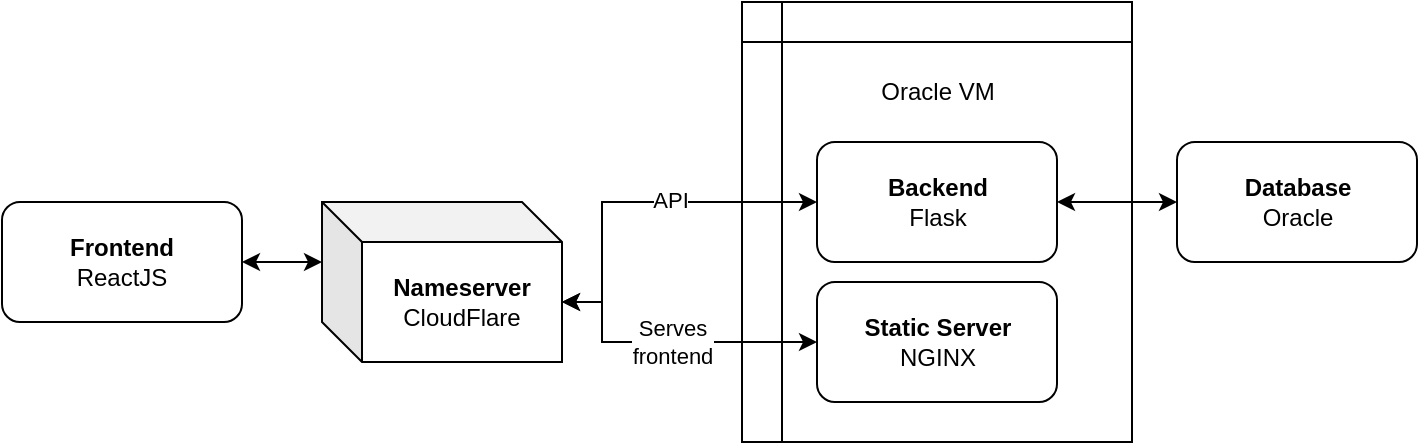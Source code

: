 <mxfile version="15.6.8" type="device"><diagram id="86-j-c0sP8GyBxdAcPMu" name="Page-1"><mxGraphModel dx="804" dy="571" grid="1" gridSize="10" guides="1" tooltips="1" connect="1" arrows="1" fold="1" page="1" pageScale="1" pageWidth="850" pageHeight="1100" math="0" shadow="0"><root><mxCell id="0"/><mxCell id="1" parent="0"/><mxCell id="RwXsbYCVk9GYPYFlU2L4-8" value="" style="shape=internalStorage;whiteSpace=wrap;html=1;backgroundOutline=1;" vertex="1" parent="1"><mxGeometry x="430" y="190" width="195" height="220" as="geometry"/></mxCell><mxCell id="RwXsbYCVk9GYPYFlU2L4-3" style="edgeStyle=orthogonalEdgeStyle;rounded=0;orthogonalLoop=1;jettySize=auto;html=1;exitX=1;exitY=0.5;exitDx=0;exitDy=0;entryX=0;entryY=0;entryDx=0;entryDy=30;startArrow=classic;startFill=1;entryPerimeter=0;" edge="1" parent="1" source="RwXsbYCVk9GYPYFlU2L4-1" target="RwXsbYCVk9GYPYFlU2L4-6"><mxGeometry relative="1" as="geometry"/></mxCell><mxCell id="RwXsbYCVk9GYPYFlU2L4-1" value="&lt;b&gt;Frontend&lt;/b&gt;&lt;br&gt;ReactJS" style="rounded=1;whiteSpace=wrap;html=1;" vertex="1" parent="1"><mxGeometry x="60" y="290" width="120" height="60" as="geometry"/></mxCell><mxCell id="RwXsbYCVk9GYPYFlU2L4-5" style="edgeStyle=orthogonalEdgeStyle;rounded=0;orthogonalLoop=1;jettySize=auto;html=1;exitX=1;exitY=0.5;exitDx=0;exitDy=0;entryX=0;entryY=0.5;entryDx=0;entryDy=0;startArrow=classic;startFill=1;" edge="1" parent="1" source="RwXsbYCVk9GYPYFlU2L4-2" target="RwXsbYCVk9GYPYFlU2L4-4"><mxGeometry relative="1" as="geometry"/></mxCell><mxCell id="RwXsbYCVk9GYPYFlU2L4-2" value="&lt;b&gt;Backend&lt;/b&gt;&lt;br&gt;Flask" style="rounded=1;whiteSpace=wrap;html=1;" vertex="1" parent="1"><mxGeometry x="467.5" y="260" width="120" height="60" as="geometry"/></mxCell><mxCell id="RwXsbYCVk9GYPYFlU2L4-4" value="&lt;b&gt;Database&lt;/b&gt;&lt;br&gt;Oracle" style="rounded=1;whiteSpace=wrap;html=1;" vertex="1" parent="1"><mxGeometry x="647.5" y="260" width="120" height="60" as="geometry"/></mxCell><mxCell id="RwXsbYCVk9GYPYFlU2L4-11" style="edgeStyle=orthogonalEdgeStyle;rounded=0;orthogonalLoop=1;jettySize=auto;html=1;exitX=0;exitY=0;exitDx=120;exitDy=50;exitPerimeter=0;entryX=0;entryY=0.5;entryDx=0;entryDy=0;startArrow=classic;startFill=1;" edge="1" parent="1" source="RwXsbYCVk9GYPYFlU2L4-6" target="RwXsbYCVk9GYPYFlU2L4-2"><mxGeometry relative="1" as="geometry"><Array as="points"><mxPoint x="360" y="340"/><mxPoint x="360" y="290"/></Array></mxGeometry></mxCell><mxCell id="RwXsbYCVk9GYPYFlU2L4-13" value="API" style="edgeLabel;html=1;align=center;verticalAlign=middle;resizable=0;points=[];" vertex="1" connectable="0" parent="RwXsbYCVk9GYPYFlU2L4-11"><mxGeometry x="0.165" y="1" relative="1" as="geometry"><mxPoint as="offset"/></mxGeometry></mxCell><mxCell id="RwXsbYCVk9GYPYFlU2L4-12" style="edgeStyle=orthogonalEdgeStyle;rounded=0;orthogonalLoop=1;jettySize=auto;html=1;exitX=0;exitY=0;exitDx=120;exitDy=50;exitPerimeter=0;entryX=0;entryY=0.5;entryDx=0;entryDy=0;startArrow=classic;startFill=1;" edge="1" parent="1" source="RwXsbYCVk9GYPYFlU2L4-6" target="RwXsbYCVk9GYPYFlU2L4-10"><mxGeometry relative="1" as="geometry"><Array as="points"><mxPoint x="360" y="340"/><mxPoint x="360" y="360"/></Array></mxGeometry></mxCell><mxCell id="RwXsbYCVk9GYPYFlU2L4-14" value="Serves&lt;br&gt;frontend" style="edgeLabel;html=1;align=center;verticalAlign=middle;resizable=0;points=[];" vertex="1" connectable="0" parent="RwXsbYCVk9GYPYFlU2L4-12"><mxGeometry x="0.007" relative="1" as="geometry"><mxPoint as="offset"/></mxGeometry></mxCell><mxCell id="RwXsbYCVk9GYPYFlU2L4-6" value="&lt;b&gt;Nameserver&lt;/b&gt;&lt;br&gt;CloudFlare" style="shape=cube;whiteSpace=wrap;html=1;boundedLbl=1;backgroundOutline=1;darkOpacity=0.05;darkOpacity2=0.1;" vertex="1" parent="1"><mxGeometry x="220" y="290" width="120" height="80" as="geometry"/></mxCell><mxCell id="RwXsbYCVk9GYPYFlU2L4-9" value="Oracle VM" style="text;html=1;strokeColor=none;fillColor=none;align=center;verticalAlign=middle;whiteSpace=wrap;rounded=0;" vertex="1" parent="1"><mxGeometry x="497.5" y="220" width="60" height="30" as="geometry"/></mxCell><mxCell id="RwXsbYCVk9GYPYFlU2L4-10" value="&lt;b&gt;Static Server&lt;/b&gt;&lt;br&gt;NGINX" style="rounded=1;whiteSpace=wrap;html=1;" vertex="1" parent="1"><mxGeometry x="467.5" y="330" width="120" height="60" as="geometry"/></mxCell></root></mxGraphModel></diagram></mxfile>